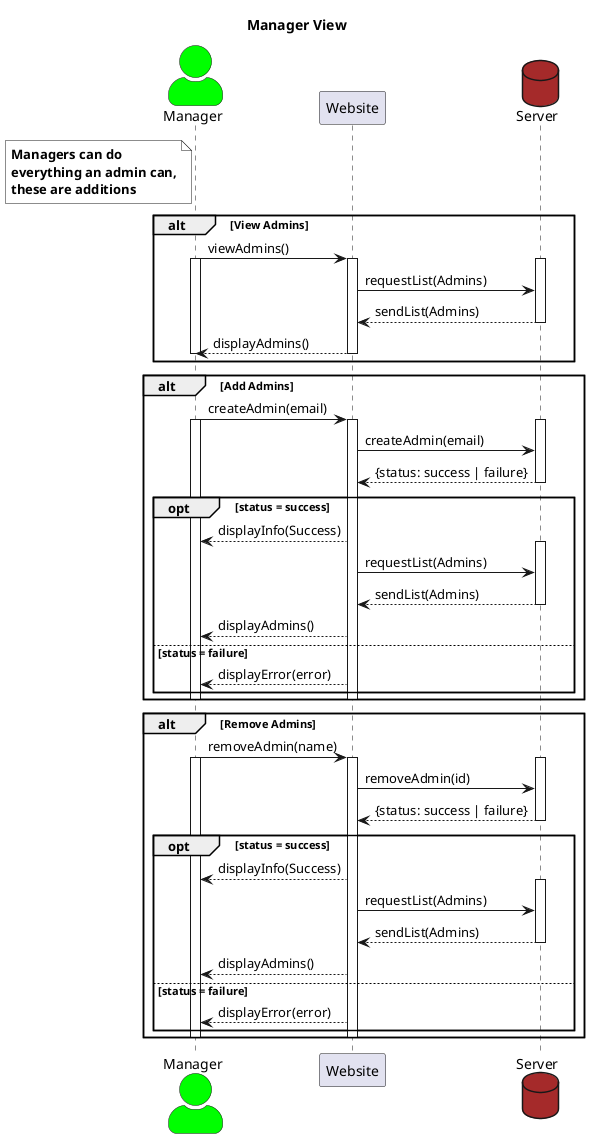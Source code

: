 @startuml Manger View
title Manager View
skinparam actorStyle awesome

Actor Manager #lime
participant Website
database Server #brown

note left of Manager #white
**Managers can do** 
**everything an admin can,**
**these are additions**
end note

alt View Admins
Manager->Website: viewAdmins()
activate Manager
activate Website
activate Server
    Website->Server: requestList(Admins)
    Website<--Server: sendList(Admins)
deactivate Server
    Manager<--Website: displayAdmins()
deactivate Manager
deactivate Website
end

alt Add Admins
    Manager->Website: createAdmin(email)
    activate Manager
    activate Website
activate Server
    Website->Server: createAdmin(email)
    Website<--Server: {status: success | failure}
deactivate Server
    opt status = success
        Manager<--Website: displayInfo(Success)
    activate Server
        Website->Server: requestList(Admins)
            Website<--Server: sendList(Admins)
    deactivate Server
        Manager<--Website: displayAdmins()
    
    else status = failure
        Manager<--Website: displayError(error)  
    end
deactivate Manager
deactivate Website
end

alt Remove Admins
    Manager->Website: removeAdmin(name)
    activate Manager
    activate Website
activate Server
    Website->Server: removeAdmin(id)
    Website<--Server: {status: success | failure}
deactivate Server
    opt status = success
        Manager<--Website: displayInfo(Success)
    activate Server
        Website->Server: requestList(Admins)
            Website<--Server: sendList(Admins)
    deactivate Server
        Manager<--Website: displayAdmins()
    
    else status = failure
        Manager<--Website: displayError(error)  
    end
deactivate Manager
deactivate Website
end

@enduml